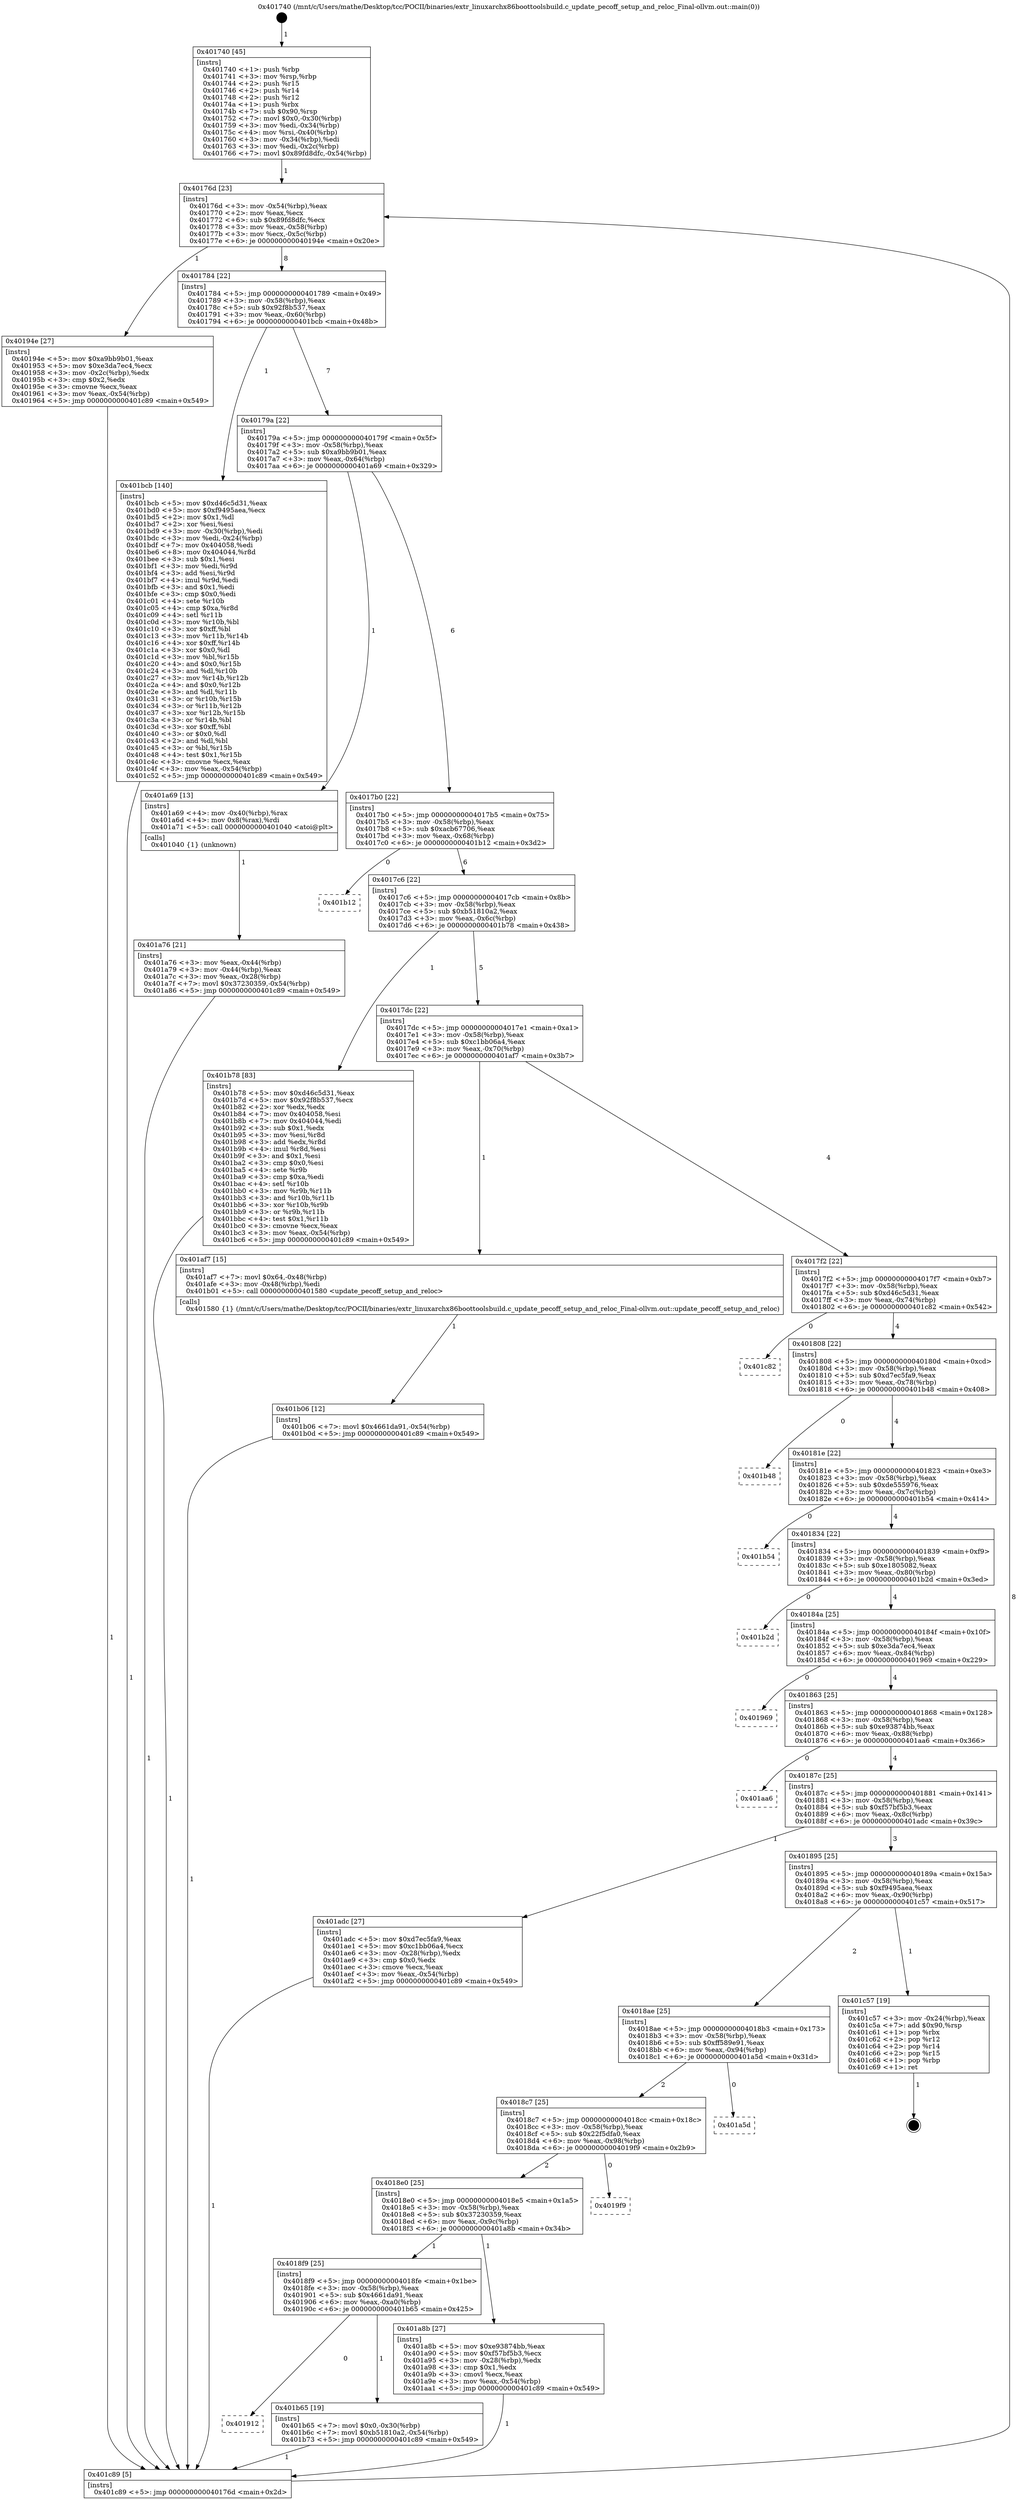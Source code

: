digraph "0x401740" {
  label = "0x401740 (/mnt/c/Users/mathe/Desktop/tcc/POCII/binaries/extr_linuxarchx86boottoolsbuild.c_update_pecoff_setup_and_reloc_Final-ollvm.out::main(0))"
  labelloc = "t"
  node[shape=record]

  Entry [label="",width=0.3,height=0.3,shape=circle,fillcolor=black,style=filled]
  "0x40176d" [label="{
     0x40176d [23]\l
     | [instrs]\l
     &nbsp;&nbsp;0x40176d \<+3\>: mov -0x54(%rbp),%eax\l
     &nbsp;&nbsp;0x401770 \<+2\>: mov %eax,%ecx\l
     &nbsp;&nbsp;0x401772 \<+6\>: sub $0x89fd8dfc,%ecx\l
     &nbsp;&nbsp;0x401778 \<+3\>: mov %eax,-0x58(%rbp)\l
     &nbsp;&nbsp;0x40177b \<+3\>: mov %ecx,-0x5c(%rbp)\l
     &nbsp;&nbsp;0x40177e \<+6\>: je 000000000040194e \<main+0x20e\>\l
  }"]
  "0x40194e" [label="{
     0x40194e [27]\l
     | [instrs]\l
     &nbsp;&nbsp;0x40194e \<+5\>: mov $0xa9bb9b01,%eax\l
     &nbsp;&nbsp;0x401953 \<+5\>: mov $0xe3da7ec4,%ecx\l
     &nbsp;&nbsp;0x401958 \<+3\>: mov -0x2c(%rbp),%edx\l
     &nbsp;&nbsp;0x40195b \<+3\>: cmp $0x2,%edx\l
     &nbsp;&nbsp;0x40195e \<+3\>: cmovne %ecx,%eax\l
     &nbsp;&nbsp;0x401961 \<+3\>: mov %eax,-0x54(%rbp)\l
     &nbsp;&nbsp;0x401964 \<+5\>: jmp 0000000000401c89 \<main+0x549\>\l
  }"]
  "0x401784" [label="{
     0x401784 [22]\l
     | [instrs]\l
     &nbsp;&nbsp;0x401784 \<+5\>: jmp 0000000000401789 \<main+0x49\>\l
     &nbsp;&nbsp;0x401789 \<+3\>: mov -0x58(%rbp),%eax\l
     &nbsp;&nbsp;0x40178c \<+5\>: sub $0x92f8b537,%eax\l
     &nbsp;&nbsp;0x401791 \<+3\>: mov %eax,-0x60(%rbp)\l
     &nbsp;&nbsp;0x401794 \<+6\>: je 0000000000401bcb \<main+0x48b\>\l
  }"]
  "0x401c89" [label="{
     0x401c89 [5]\l
     | [instrs]\l
     &nbsp;&nbsp;0x401c89 \<+5\>: jmp 000000000040176d \<main+0x2d\>\l
  }"]
  "0x401740" [label="{
     0x401740 [45]\l
     | [instrs]\l
     &nbsp;&nbsp;0x401740 \<+1\>: push %rbp\l
     &nbsp;&nbsp;0x401741 \<+3\>: mov %rsp,%rbp\l
     &nbsp;&nbsp;0x401744 \<+2\>: push %r15\l
     &nbsp;&nbsp;0x401746 \<+2\>: push %r14\l
     &nbsp;&nbsp;0x401748 \<+2\>: push %r12\l
     &nbsp;&nbsp;0x40174a \<+1\>: push %rbx\l
     &nbsp;&nbsp;0x40174b \<+7\>: sub $0x90,%rsp\l
     &nbsp;&nbsp;0x401752 \<+7\>: movl $0x0,-0x30(%rbp)\l
     &nbsp;&nbsp;0x401759 \<+3\>: mov %edi,-0x34(%rbp)\l
     &nbsp;&nbsp;0x40175c \<+4\>: mov %rsi,-0x40(%rbp)\l
     &nbsp;&nbsp;0x401760 \<+3\>: mov -0x34(%rbp),%edi\l
     &nbsp;&nbsp;0x401763 \<+3\>: mov %edi,-0x2c(%rbp)\l
     &nbsp;&nbsp;0x401766 \<+7\>: movl $0x89fd8dfc,-0x54(%rbp)\l
  }"]
  Exit [label="",width=0.3,height=0.3,shape=circle,fillcolor=black,style=filled,peripheries=2]
  "0x401bcb" [label="{
     0x401bcb [140]\l
     | [instrs]\l
     &nbsp;&nbsp;0x401bcb \<+5\>: mov $0xd46c5d31,%eax\l
     &nbsp;&nbsp;0x401bd0 \<+5\>: mov $0xf9495aea,%ecx\l
     &nbsp;&nbsp;0x401bd5 \<+2\>: mov $0x1,%dl\l
     &nbsp;&nbsp;0x401bd7 \<+2\>: xor %esi,%esi\l
     &nbsp;&nbsp;0x401bd9 \<+3\>: mov -0x30(%rbp),%edi\l
     &nbsp;&nbsp;0x401bdc \<+3\>: mov %edi,-0x24(%rbp)\l
     &nbsp;&nbsp;0x401bdf \<+7\>: mov 0x404058,%edi\l
     &nbsp;&nbsp;0x401be6 \<+8\>: mov 0x404044,%r8d\l
     &nbsp;&nbsp;0x401bee \<+3\>: sub $0x1,%esi\l
     &nbsp;&nbsp;0x401bf1 \<+3\>: mov %edi,%r9d\l
     &nbsp;&nbsp;0x401bf4 \<+3\>: add %esi,%r9d\l
     &nbsp;&nbsp;0x401bf7 \<+4\>: imul %r9d,%edi\l
     &nbsp;&nbsp;0x401bfb \<+3\>: and $0x1,%edi\l
     &nbsp;&nbsp;0x401bfe \<+3\>: cmp $0x0,%edi\l
     &nbsp;&nbsp;0x401c01 \<+4\>: sete %r10b\l
     &nbsp;&nbsp;0x401c05 \<+4\>: cmp $0xa,%r8d\l
     &nbsp;&nbsp;0x401c09 \<+4\>: setl %r11b\l
     &nbsp;&nbsp;0x401c0d \<+3\>: mov %r10b,%bl\l
     &nbsp;&nbsp;0x401c10 \<+3\>: xor $0xff,%bl\l
     &nbsp;&nbsp;0x401c13 \<+3\>: mov %r11b,%r14b\l
     &nbsp;&nbsp;0x401c16 \<+4\>: xor $0xff,%r14b\l
     &nbsp;&nbsp;0x401c1a \<+3\>: xor $0x0,%dl\l
     &nbsp;&nbsp;0x401c1d \<+3\>: mov %bl,%r15b\l
     &nbsp;&nbsp;0x401c20 \<+4\>: and $0x0,%r15b\l
     &nbsp;&nbsp;0x401c24 \<+3\>: and %dl,%r10b\l
     &nbsp;&nbsp;0x401c27 \<+3\>: mov %r14b,%r12b\l
     &nbsp;&nbsp;0x401c2a \<+4\>: and $0x0,%r12b\l
     &nbsp;&nbsp;0x401c2e \<+3\>: and %dl,%r11b\l
     &nbsp;&nbsp;0x401c31 \<+3\>: or %r10b,%r15b\l
     &nbsp;&nbsp;0x401c34 \<+3\>: or %r11b,%r12b\l
     &nbsp;&nbsp;0x401c37 \<+3\>: xor %r12b,%r15b\l
     &nbsp;&nbsp;0x401c3a \<+3\>: or %r14b,%bl\l
     &nbsp;&nbsp;0x401c3d \<+3\>: xor $0xff,%bl\l
     &nbsp;&nbsp;0x401c40 \<+3\>: or $0x0,%dl\l
     &nbsp;&nbsp;0x401c43 \<+2\>: and %dl,%bl\l
     &nbsp;&nbsp;0x401c45 \<+3\>: or %bl,%r15b\l
     &nbsp;&nbsp;0x401c48 \<+4\>: test $0x1,%r15b\l
     &nbsp;&nbsp;0x401c4c \<+3\>: cmovne %ecx,%eax\l
     &nbsp;&nbsp;0x401c4f \<+3\>: mov %eax,-0x54(%rbp)\l
     &nbsp;&nbsp;0x401c52 \<+5\>: jmp 0000000000401c89 \<main+0x549\>\l
  }"]
  "0x40179a" [label="{
     0x40179a [22]\l
     | [instrs]\l
     &nbsp;&nbsp;0x40179a \<+5\>: jmp 000000000040179f \<main+0x5f\>\l
     &nbsp;&nbsp;0x40179f \<+3\>: mov -0x58(%rbp),%eax\l
     &nbsp;&nbsp;0x4017a2 \<+5\>: sub $0xa9bb9b01,%eax\l
     &nbsp;&nbsp;0x4017a7 \<+3\>: mov %eax,-0x64(%rbp)\l
     &nbsp;&nbsp;0x4017aa \<+6\>: je 0000000000401a69 \<main+0x329\>\l
  }"]
  "0x401912" [label="{
     0x401912\l
  }", style=dashed]
  "0x401a69" [label="{
     0x401a69 [13]\l
     | [instrs]\l
     &nbsp;&nbsp;0x401a69 \<+4\>: mov -0x40(%rbp),%rax\l
     &nbsp;&nbsp;0x401a6d \<+4\>: mov 0x8(%rax),%rdi\l
     &nbsp;&nbsp;0x401a71 \<+5\>: call 0000000000401040 \<atoi@plt\>\l
     | [calls]\l
     &nbsp;&nbsp;0x401040 \{1\} (unknown)\l
  }"]
  "0x4017b0" [label="{
     0x4017b0 [22]\l
     | [instrs]\l
     &nbsp;&nbsp;0x4017b0 \<+5\>: jmp 00000000004017b5 \<main+0x75\>\l
     &nbsp;&nbsp;0x4017b5 \<+3\>: mov -0x58(%rbp),%eax\l
     &nbsp;&nbsp;0x4017b8 \<+5\>: sub $0xacb67706,%eax\l
     &nbsp;&nbsp;0x4017bd \<+3\>: mov %eax,-0x68(%rbp)\l
     &nbsp;&nbsp;0x4017c0 \<+6\>: je 0000000000401b12 \<main+0x3d2\>\l
  }"]
  "0x401a76" [label="{
     0x401a76 [21]\l
     | [instrs]\l
     &nbsp;&nbsp;0x401a76 \<+3\>: mov %eax,-0x44(%rbp)\l
     &nbsp;&nbsp;0x401a79 \<+3\>: mov -0x44(%rbp),%eax\l
     &nbsp;&nbsp;0x401a7c \<+3\>: mov %eax,-0x28(%rbp)\l
     &nbsp;&nbsp;0x401a7f \<+7\>: movl $0x37230359,-0x54(%rbp)\l
     &nbsp;&nbsp;0x401a86 \<+5\>: jmp 0000000000401c89 \<main+0x549\>\l
  }"]
  "0x401b65" [label="{
     0x401b65 [19]\l
     | [instrs]\l
     &nbsp;&nbsp;0x401b65 \<+7\>: movl $0x0,-0x30(%rbp)\l
     &nbsp;&nbsp;0x401b6c \<+7\>: movl $0xb51810a2,-0x54(%rbp)\l
     &nbsp;&nbsp;0x401b73 \<+5\>: jmp 0000000000401c89 \<main+0x549\>\l
  }"]
  "0x401b12" [label="{
     0x401b12\l
  }", style=dashed]
  "0x4017c6" [label="{
     0x4017c6 [22]\l
     | [instrs]\l
     &nbsp;&nbsp;0x4017c6 \<+5\>: jmp 00000000004017cb \<main+0x8b\>\l
     &nbsp;&nbsp;0x4017cb \<+3\>: mov -0x58(%rbp),%eax\l
     &nbsp;&nbsp;0x4017ce \<+5\>: sub $0xb51810a2,%eax\l
     &nbsp;&nbsp;0x4017d3 \<+3\>: mov %eax,-0x6c(%rbp)\l
     &nbsp;&nbsp;0x4017d6 \<+6\>: je 0000000000401b78 \<main+0x438\>\l
  }"]
  "0x401b06" [label="{
     0x401b06 [12]\l
     | [instrs]\l
     &nbsp;&nbsp;0x401b06 \<+7\>: movl $0x4661da91,-0x54(%rbp)\l
     &nbsp;&nbsp;0x401b0d \<+5\>: jmp 0000000000401c89 \<main+0x549\>\l
  }"]
  "0x401b78" [label="{
     0x401b78 [83]\l
     | [instrs]\l
     &nbsp;&nbsp;0x401b78 \<+5\>: mov $0xd46c5d31,%eax\l
     &nbsp;&nbsp;0x401b7d \<+5\>: mov $0x92f8b537,%ecx\l
     &nbsp;&nbsp;0x401b82 \<+2\>: xor %edx,%edx\l
     &nbsp;&nbsp;0x401b84 \<+7\>: mov 0x404058,%esi\l
     &nbsp;&nbsp;0x401b8b \<+7\>: mov 0x404044,%edi\l
     &nbsp;&nbsp;0x401b92 \<+3\>: sub $0x1,%edx\l
     &nbsp;&nbsp;0x401b95 \<+3\>: mov %esi,%r8d\l
     &nbsp;&nbsp;0x401b98 \<+3\>: add %edx,%r8d\l
     &nbsp;&nbsp;0x401b9b \<+4\>: imul %r8d,%esi\l
     &nbsp;&nbsp;0x401b9f \<+3\>: and $0x1,%esi\l
     &nbsp;&nbsp;0x401ba2 \<+3\>: cmp $0x0,%esi\l
     &nbsp;&nbsp;0x401ba5 \<+4\>: sete %r9b\l
     &nbsp;&nbsp;0x401ba9 \<+3\>: cmp $0xa,%edi\l
     &nbsp;&nbsp;0x401bac \<+4\>: setl %r10b\l
     &nbsp;&nbsp;0x401bb0 \<+3\>: mov %r9b,%r11b\l
     &nbsp;&nbsp;0x401bb3 \<+3\>: and %r10b,%r11b\l
     &nbsp;&nbsp;0x401bb6 \<+3\>: xor %r10b,%r9b\l
     &nbsp;&nbsp;0x401bb9 \<+3\>: or %r9b,%r11b\l
     &nbsp;&nbsp;0x401bbc \<+4\>: test $0x1,%r11b\l
     &nbsp;&nbsp;0x401bc0 \<+3\>: cmovne %ecx,%eax\l
     &nbsp;&nbsp;0x401bc3 \<+3\>: mov %eax,-0x54(%rbp)\l
     &nbsp;&nbsp;0x401bc6 \<+5\>: jmp 0000000000401c89 \<main+0x549\>\l
  }"]
  "0x4017dc" [label="{
     0x4017dc [22]\l
     | [instrs]\l
     &nbsp;&nbsp;0x4017dc \<+5\>: jmp 00000000004017e1 \<main+0xa1\>\l
     &nbsp;&nbsp;0x4017e1 \<+3\>: mov -0x58(%rbp),%eax\l
     &nbsp;&nbsp;0x4017e4 \<+5\>: sub $0xc1bb06a4,%eax\l
     &nbsp;&nbsp;0x4017e9 \<+3\>: mov %eax,-0x70(%rbp)\l
     &nbsp;&nbsp;0x4017ec \<+6\>: je 0000000000401af7 \<main+0x3b7\>\l
  }"]
  "0x4018f9" [label="{
     0x4018f9 [25]\l
     | [instrs]\l
     &nbsp;&nbsp;0x4018f9 \<+5\>: jmp 00000000004018fe \<main+0x1be\>\l
     &nbsp;&nbsp;0x4018fe \<+3\>: mov -0x58(%rbp),%eax\l
     &nbsp;&nbsp;0x401901 \<+5\>: sub $0x4661da91,%eax\l
     &nbsp;&nbsp;0x401906 \<+6\>: mov %eax,-0xa0(%rbp)\l
     &nbsp;&nbsp;0x40190c \<+6\>: je 0000000000401b65 \<main+0x425\>\l
  }"]
  "0x401af7" [label="{
     0x401af7 [15]\l
     | [instrs]\l
     &nbsp;&nbsp;0x401af7 \<+7\>: movl $0x64,-0x48(%rbp)\l
     &nbsp;&nbsp;0x401afe \<+3\>: mov -0x48(%rbp),%edi\l
     &nbsp;&nbsp;0x401b01 \<+5\>: call 0000000000401580 \<update_pecoff_setup_and_reloc\>\l
     | [calls]\l
     &nbsp;&nbsp;0x401580 \{1\} (/mnt/c/Users/mathe/Desktop/tcc/POCII/binaries/extr_linuxarchx86boottoolsbuild.c_update_pecoff_setup_and_reloc_Final-ollvm.out::update_pecoff_setup_and_reloc)\l
  }"]
  "0x4017f2" [label="{
     0x4017f2 [22]\l
     | [instrs]\l
     &nbsp;&nbsp;0x4017f2 \<+5\>: jmp 00000000004017f7 \<main+0xb7\>\l
     &nbsp;&nbsp;0x4017f7 \<+3\>: mov -0x58(%rbp),%eax\l
     &nbsp;&nbsp;0x4017fa \<+5\>: sub $0xd46c5d31,%eax\l
     &nbsp;&nbsp;0x4017ff \<+3\>: mov %eax,-0x74(%rbp)\l
     &nbsp;&nbsp;0x401802 \<+6\>: je 0000000000401c82 \<main+0x542\>\l
  }"]
  "0x401a8b" [label="{
     0x401a8b [27]\l
     | [instrs]\l
     &nbsp;&nbsp;0x401a8b \<+5\>: mov $0xe93874bb,%eax\l
     &nbsp;&nbsp;0x401a90 \<+5\>: mov $0xf57bf5b3,%ecx\l
     &nbsp;&nbsp;0x401a95 \<+3\>: mov -0x28(%rbp),%edx\l
     &nbsp;&nbsp;0x401a98 \<+3\>: cmp $0x1,%edx\l
     &nbsp;&nbsp;0x401a9b \<+3\>: cmovl %ecx,%eax\l
     &nbsp;&nbsp;0x401a9e \<+3\>: mov %eax,-0x54(%rbp)\l
     &nbsp;&nbsp;0x401aa1 \<+5\>: jmp 0000000000401c89 \<main+0x549\>\l
  }"]
  "0x401c82" [label="{
     0x401c82\l
  }", style=dashed]
  "0x401808" [label="{
     0x401808 [22]\l
     | [instrs]\l
     &nbsp;&nbsp;0x401808 \<+5\>: jmp 000000000040180d \<main+0xcd\>\l
     &nbsp;&nbsp;0x40180d \<+3\>: mov -0x58(%rbp),%eax\l
     &nbsp;&nbsp;0x401810 \<+5\>: sub $0xd7ec5fa9,%eax\l
     &nbsp;&nbsp;0x401815 \<+3\>: mov %eax,-0x78(%rbp)\l
     &nbsp;&nbsp;0x401818 \<+6\>: je 0000000000401b48 \<main+0x408\>\l
  }"]
  "0x4018e0" [label="{
     0x4018e0 [25]\l
     | [instrs]\l
     &nbsp;&nbsp;0x4018e0 \<+5\>: jmp 00000000004018e5 \<main+0x1a5\>\l
     &nbsp;&nbsp;0x4018e5 \<+3\>: mov -0x58(%rbp),%eax\l
     &nbsp;&nbsp;0x4018e8 \<+5\>: sub $0x37230359,%eax\l
     &nbsp;&nbsp;0x4018ed \<+6\>: mov %eax,-0x9c(%rbp)\l
     &nbsp;&nbsp;0x4018f3 \<+6\>: je 0000000000401a8b \<main+0x34b\>\l
  }"]
  "0x401b48" [label="{
     0x401b48\l
  }", style=dashed]
  "0x40181e" [label="{
     0x40181e [22]\l
     | [instrs]\l
     &nbsp;&nbsp;0x40181e \<+5\>: jmp 0000000000401823 \<main+0xe3\>\l
     &nbsp;&nbsp;0x401823 \<+3\>: mov -0x58(%rbp),%eax\l
     &nbsp;&nbsp;0x401826 \<+5\>: sub $0xde555976,%eax\l
     &nbsp;&nbsp;0x40182b \<+3\>: mov %eax,-0x7c(%rbp)\l
     &nbsp;&nbsp;0x40182e \<+6\>: je 0000000000401b54 \<main+0x414\>\l
  }"]
  "0x4019f9" [label="{
     0x4019f9\l
  }", style=dashed]
  "0x401b54" [label="{
     0x401b54\l
  }", style=dashed]
  "0x401834" [label="{
     0x401834 [22]\l
     | [instrs]\l
     &nbsp;&nbsp;0x401834 \<+5\>: jmp 0000000000401839 \<main+0xf9\>\l
     &nbsp;&nbsp;0x401839 \<+3\>: mov -0x58(%rbp),%eax\l
     &nbsp;&nbsp;0x40183c \<+5\>: sub $0xe1805082,%eax\l
     &nbsp;&nbsp;0x401841 \<+3\>: mov %eax,-0x80(%rbp)\l
     &nbsp;&nbsp;0x401844 \<+6\>: je 0000000000401b2d \<main+0x3ed\>\l
  }"]
  "0x4018c7" [label="{
     0x4018c7 [25]\l
     | [instrs]\l
     &nbsp;&nbsp;0x4018c7 \<+5\>: jmp 00000000004018cc \<main+0x18c\>\l
     &nbsp;&nbsp;0x4018cc \<+3\>: mov -0x58(%rbp),%eax\l
     &nbsp;&nbsp;0x4018cf \<+5\>: sub $0x22f5dfa0,%eax\l
     &nbsp;&nbsp;0x4018d4 \<+6\>: mov %eax,-0x98(%rbp)\l
     &nbsp;&nbsp;0x4018da \<+6\>: je 00000000004019f9 \<main+0x2b9\>\l
  }"]
  "0x401b2d" [label="{
     0x401b2d\l
  }", style=dashed]
  "0x40184a" [label="{
     0x40184a [25]\l
     | [instrs]\l
     &nbsp;&nbsp;0x40184a \<+5\>: jmp 000000000040184f \<main+0x10f\>\l
     &nbsp;&nbsp;0x40184f \<+3\>: mov -0x58(%rbp),%eax\l
     &nbsp;&nbsp;0x401852 \<+5\>: sub $0xe3da7ec4,%eax\l
     &nbsp;&nbsp;0x401857 \<+6\>: mov %eax,-0x84(%rbp)\l
     &nbsp;&nbsp;0x40185d \<+6\>: je 0000000000401969 \<main+0x229\>\l
  }"]
  "0x401a5d" [label="{
     0x401a5d\l
  }", style=dashed]
  "0x401969" [label="{
     0x401969\l
  }", style=dashed]
  "0x401863" [label="{
     0x401863 [25]\l
     | [instrs]\l
     &nbsp;&nbsp;0x401863 \<+5\>: jmp 0000000000401868 \<main+0x128\>\l
     &nbsp;&nbsp;0x401868 \<+3\>: mov -0x58(%rbp),%eax\l
     &nbsp;&nbsp;0x40186b \<+5\>: sub $0xe93874bb,%eax\l
     &nbsp;&nbsp;0x401870 \<+6\>: mov %eax,-0x88(%rbp)\l
     &nbsp;&nbsp;0x401876 \<+6\>: je 0000000000401aa6 \<main+0x366\>\l
  }"]
  "0x4018ae" [label="{
     0x4018ae [25]\l
     | [instrs]\l
     &nbsp;&nbsp;0x4018ae \<+5\>: jmp 00000000004018b3 \<main+0x173\>\l
     &nbsp;&nbsp;0x4018b3 \<+3\>: mov -0x58(%rbp),%eax\l
     &nbsp;&nbsp;0x4018b6 \<+5\>: sub $0xff589e91,%eax\l
     &nbsp;&nbsp;0x4018bb \<+6\>: mov %eax,-0x94(%rbp)\l
     &nbsp;&nbsp;0x4018c1 \<+6\>: je 0000000000401a5d \<main+0x31d\>\l
  }"]
  "0x401aa6" [label="{
     0x401aa6\l
  }", style=dashed]
  "0x40187c" [label="{
     0x40187c [25]\l
     | [instrs]\l
     &nbsp;&nbsp;0x40187c \<+5\>: jmp 0000000000401881 \<main+0x141\>\l
     &nbsp;&nbsp;0x401881 \<+3\>: mov -0x58(%rbp),%eax\l
     &nbsp;&nbsp;0x401884 \<+5\>: sub $0xf57bf5b3,%eax\l
     &nbsp;&nbsp;0x401889 \<+6\>: mov %eax,-0x8c(%rbp)\l
     &nbsp;&nbsp;0x40188f \<+6\>: je 0000000000401adc \<main+0x39c\>\l
  }"]
  "0x401c57" [label="{
     0x401c57 [19]\l
     | [instrs]\l
     &nbsp;&nbsp;0x401c57 \<+3\>: mov -0x24(%rbp),%eax\l
     &nbsp;&nbsp;0x401c5a \<+7\>: add $0x90,%rsp\l
     &nbsp;&nbsp;0x401c61 \<+1\>: pop %rbx\l
     &nbsp;&nbsp;0x401c62 \<+2\>: pop %r12\l
     &nbsp;&nbsp;0x401c64 \<+2\>: pop %r14\l
     &nbsp;&nbsp;0x401c66 \<+2\>: pop %r15\l
     &nbsp;&nbsp;0x401c68 \<+1\>: pop %rbp\l
     &nbsp;&nbsp;0x401c69 \<+1\>: ret\l
  }"]
  "0x401adc" [label="{
     0x401adc [27]\l
     | [instrs]\l
     &nbsp;&nbsp;0x401adc \<+5\>: mov $0xd7ec5fa9,%eax\l
     &nbsp;&nbsp;0x401ae1 \<+5\>: mov $0xc1bb06a4,%ecx\l
     &nbsp;&nbsp;0x401ae6 \<+3\>: mov -0x28(%rbp),%edx\l
     &nbsp;&nbsp;0x401ae9 \<+3\>: cmp $0x0,%edx\l
     &nbsp;&nbsp;0x401aec \<+3\>: cmove %ecx,%eax\l
     &nbsp;&nbsp;0x401aef \<+3\>: mov %eax,-0x54(%rbp)\l
     &nbsp;&nbsp;0x401af2 \<+5\>: jmp 0000000000401c89 \<main+0x549\>\l
  }"]
  "0x401895" [label="{
     0x401895 [25]\l
     | [instrs]\l
     &nbsp;&nbsp;0x401895 \<+5\>: jmp 000000000040189a \<main+0x15a\>\l
     &nbsp;&nbsp;0x40189a \<+3\>: mov -0x58(%rbp),%eax\l
     &nbsp;&nbsp;0x40189d \<+5\>: sub $0xf9495aea,%eax\l
     &nbsp;&nbsp;0x4018a2 \<+6\>: mov %eax,-0x90(%rbp)\l
     &nbsp;&nbsp;0x4018a8 \<+6\>: je 0000000000401c57 \<main+0x517\>\l
  }"]
  Entry -> "0x401740" [label=" 1"]
  "0x40176d" -> "0x40194e" [label=" 1"]
  "0x40176d" -> "0x401784" [label=" 8"]
  "0x40194e" -> "0x401c89" [label=" 1"]
  "0x401740" -> "0x40176d" [label=" 1"]
  "0x401c89" -> "0x40176d" [label=" 8"]
  "0x401c57" -> Exit [label=" 1"]
  "0x401784" -> "0x401bcb" [label=" 1"]
  "0x401784" -> "0x40179a" [label=" 7"]
  "0x401bcb" -> "0x401c89" [label=" 1"]
  "0x40179a" -> "0x401a69" [label=" 1"]
  "0x40179a" -> "0x4017b0" [label=" 6"]
  "0x401a69" -> "0x401a76" [label=" 1"]
  "0x401a76" -> "0x401c89" [label=" 1"]
  "0x401b78" -> "0x401c89" [label=" 1"]
  "0x4017b0" -> "0x401b12" [label=" 0"]
  "0x4017b0" -> "0x4017c6" [label=" 6"]
  "0x401b65" -> "0x401c89" [label=" 1"]
  "0x4017c6" -> "0x401b78" [label=" 1"]
  "0x4017c6" -> "0x4017dc" [label=" 5"]
  "0x4018f9" -> "0x401b65" [label=" 1"]
  "0x4017dc" -> "0x401af7" [label=" 1"]
  "0x4017dc" -> "0x4017f2" [label=" 4"]
  "0x4018f9" -> "0x401912" [label=" 0"]
  "0x4017f2" -> "0x401c82" [label=" 0"]
  "0x4017f2" -> "0x401808" [label=" 4"]
  "0x401b06" -> "0x401c89" [label=" 1"]
  "0x401808" -> "0x401b48" [label=" 0"]
  "0x401808" -> "0x40181e" [label=" 4"]
  "0x401adc" -> "0x401c89" [label=" 1"]
  "0x40181e" -> "0x401b54" [label=" 0"]
  "0x40181e" -> "0x401834" [label=" 4"]
  "0x401a8b" -> "0x401c89" [label=" 1"]
  "0x401834" -> "0x401b2d" [label=" 0"]
  "0x401834" -> "0x40184a" [label=" 4"]
  "0x4018e0" -> "0x401a8b" [label=" 1"]
  "0x40184a" -> "0x401969" [label=" 0"]
  "0x40184a" -> "0x401863" [label=" 4"]
  "0x401af7" -> "0x401b06" [label=" 1"]
  "0x401863" -> "0x401aa6" [label=" 0"]
  "0x401863" -> "0x40187c" [label=" 4"]
  "0x4018c7" -> "0x4019f9" [label=" 0"]
  "0x40187c" -> "0x401adc" [label=" 1"]
  "0x40187c" -> "0x401895" [label=" 3"]
  "0x4018e0" -> "0x4018f9" [label=" 1"]
  "0x401895" -> "0x401c57" [label=" 1"]
  "0x401895" -> "0x4018ae" [label=" 2"]
  "0x4018c7" -> "0x4018e0" [label=" 2"]
  "0x4018ae" -> "0x401a5d" [label=" 0"]
  "0x4018ae" -> "0x4018c7" [label=" 2"]
}
